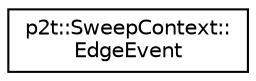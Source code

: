 digraph "Graphical Class Hierarchy"
{
  edge [fontname="Helvetica",fontsize="10",labelfontname="Helvetica",labelfontsize="10"];
  node [fontname="Helvetica",fontsize="10",shape=record];
  rankdir="LR";
  Node1 [label="p2t::SweepContext::\lEdgeEvent",height=0.2,width=0.4,color="black", fillcolor="white", style="filled",URL="$structp2t_1_1_sweep_context_1_1_edge_event.html"];
}
